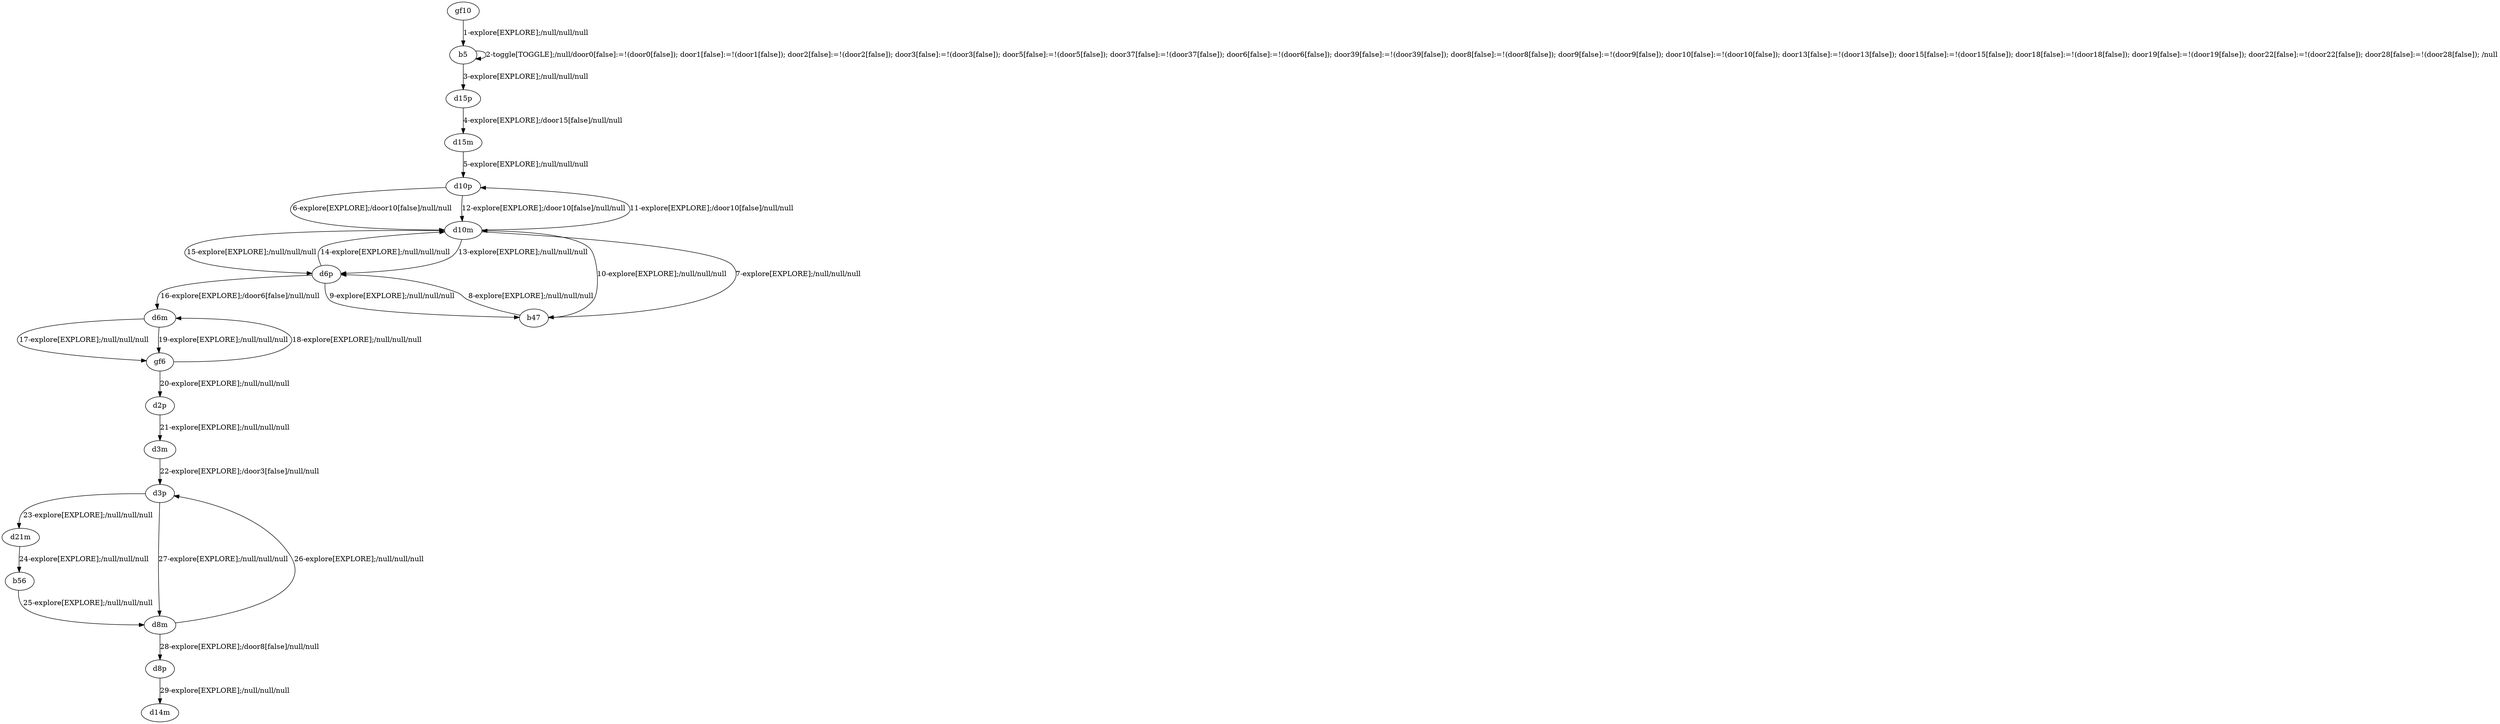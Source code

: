 # Total number of goals covered by this test: 1
# d2p --> d3m

digraph g {
"gf10" -> "b5" [label = "1-explore[EXPLORE];/null/null/null"];
"b5" -> "b5" [label = "2-toggle[TOGGLE];/null/door0[false]:=!(door0[false]); door1[false]:=!(door1[false]); door2[false]:=!(door2[false]); door3[false]:=!(door3[false]); door5[false]:=!(door5[false]); door37[false]:=!(door37[false]); door6[false]:=!(door6[false]); door39[false]:=!(door39[false]); door8[false]:=!(door8[false]); door9[false]:=!(door9[false]); door10[false]:=!(door10[false]); door13[false]:=!(door13[false]); door15[false]:=!(door15[false]); door18[false]:=!(door18[false]); door19[false]:=!(door19[false]); door22[false]:=!(door22[false]); door28[false]:=!(door28[false]); /null"];
"b5" -> "d15p" [label = "3-explore[EXPLORE];/null/null/null"];
"d15p" -> "d15m" [label = "4-explore[EXPLORE];/door15[false]/null/null"];
"d15m" -> "d10p" [label = "5-explore[EXPLORE];/null/null/null"];
"d10p" -> "d10m" [label = "6-explore[EXPLORE];/door10[false]/null/null"];
"d10m" -> "b47" [label = "7-explore[EXPLORE];/null/null/null"];
"b47" -> "d6p" [label = "8-explore[EXPLORE];/null/null/null"];
"d6p" -> "b47" [label = "9-explore[EXPLORE];/null/null/null"];
"b47" -> "d10m" [label = "10-explore[EXPLORE];/null/null/null"];
"d10m" -> "d10p" [label = "11-explore[EXPLORE];/door10[false]/null/null"];
"d10p" -> "d10m" [label = "12-explore[EXPLORE];/door10[false]/null/null"];
"d10m" -> "d6p" [label = "13-explore[EXPLORE];/null/null/null"];
"d6p" -> "d10m" [label = "14-explore[EXPLORE];/null/null/null"];
"d10m" -> "d6p" [label = "15-explore[EXPLORE];/null/null/null"];
"d6p" -> "d6m" [label = "16-explore[EXPLORE];/door6[false]/null/null"];
"d6m" -> "gf6" [label = "17-explore[EXPLORE];/null/null/null"];
"gf6" -> "d6m" [label = "18-explore[EXPLORE];/null/null/null"];
"d6m" -> "gf6" [label = "19-explore[EXPLORE];/null/null/null"];
"gf6" -> "d2p" [label = "20-explore[EXPLORE];/null/null/null"];
"d2p" -> "d3m" [label = "21-explore[EXPLORE];/null/null/null"];
"d3m" -> "d3p" [label = "22-explore[EXPLORE];/door3[false]/null/null"];
"d3p" -> "d21m" [label = "23-explore[EXPLORE];/null/null/null"];
"d21m" -> "b56" [label = "24-explore[EXPLORE];/null/null/null"];
"b56" -> "d8m" [label = "25-explore[EXPLORE];/null/null/null"];
"d8m" -> "d3p" [label = "26-explore[EXPLORE];/null/null/null"];
"d3p" -> "d8m" [label = "27-explore[EXPLORE];/null/null/null"];
"d8m" -> "d8p" [label = "28-explore[EXPLORE];/door8[false]/null/null"];
"d8p" -> "d14m" [label = "29-explore[EXPLORE];/null/null/null"];
}